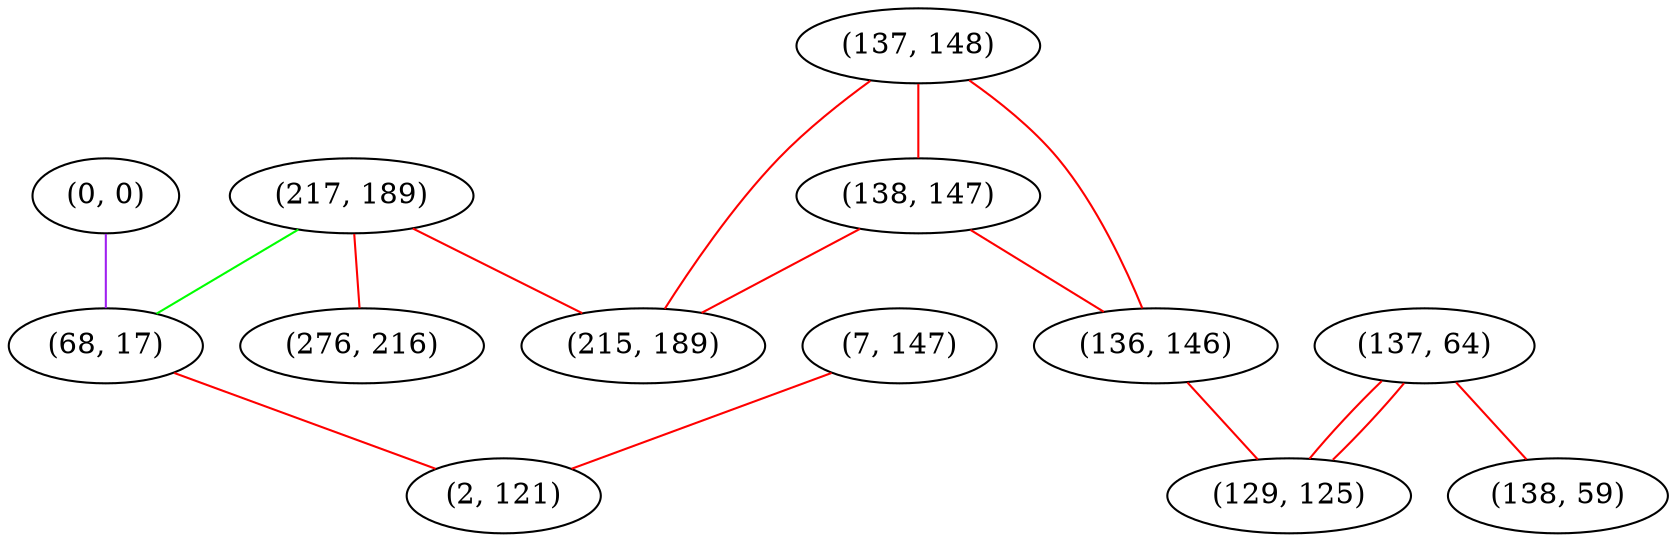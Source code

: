 graph "" {
"(217, 189)";
"(137, 64)";
"(0, 0)";
"(137, 148)";
"(276, 216)";
"(138, 147)";
"(215, 189)";
"(68, 17)";
"(7, 147)";
"(138, 59)";
"(136, 146)";
"(2, 121)";
"(129, 125)";
"(217, 189)" -- "(215, 189)"  [color=red, key=0, weight=1];
"(217, 189)" -- "(68, 17)"  [color=green, key=0, weight=2];
"(217, 189)" -- "(276, 216)"  [color=red, key=0, weight=1];
"(137, 64)" -- "(129, 125)"  [color=red, key=0, weight=1];
"(137, 64)" -- "(129, 125)"  [color=red, key=1, weight=1];
"(137, 64)" -- "(138, 59)"  [color=red, key=0, weight=1];
"(0, 0)" -- "(68, 17)"  [color=purple, key=0, weight=4];
"(137, 148)" -- "(215, 189)"  [color=red, key=0, weight=1];
"(137, 148)" -- "(138, 147)"  [color=red, key=0, weight=1];
"(137, 148)" -- "(136, 146)"  [color=red, key=0, weight=1];
"(138, 147)" -- "(215, 189)"  [color=red, key=0, weight=1];
"(138, 147)" -- "(136, 146)"  [color=red, key=0, weight=1];
"(68, 17)" -- "(2, 121)"  [color=red, key=0, weight=1];
"(7, 147)" -- "(2, 121)"  [color=red, key=0, weight=1];
"(136, 146)" -- "(129, 125)"  [color=red, key=0, weight=1];
}
